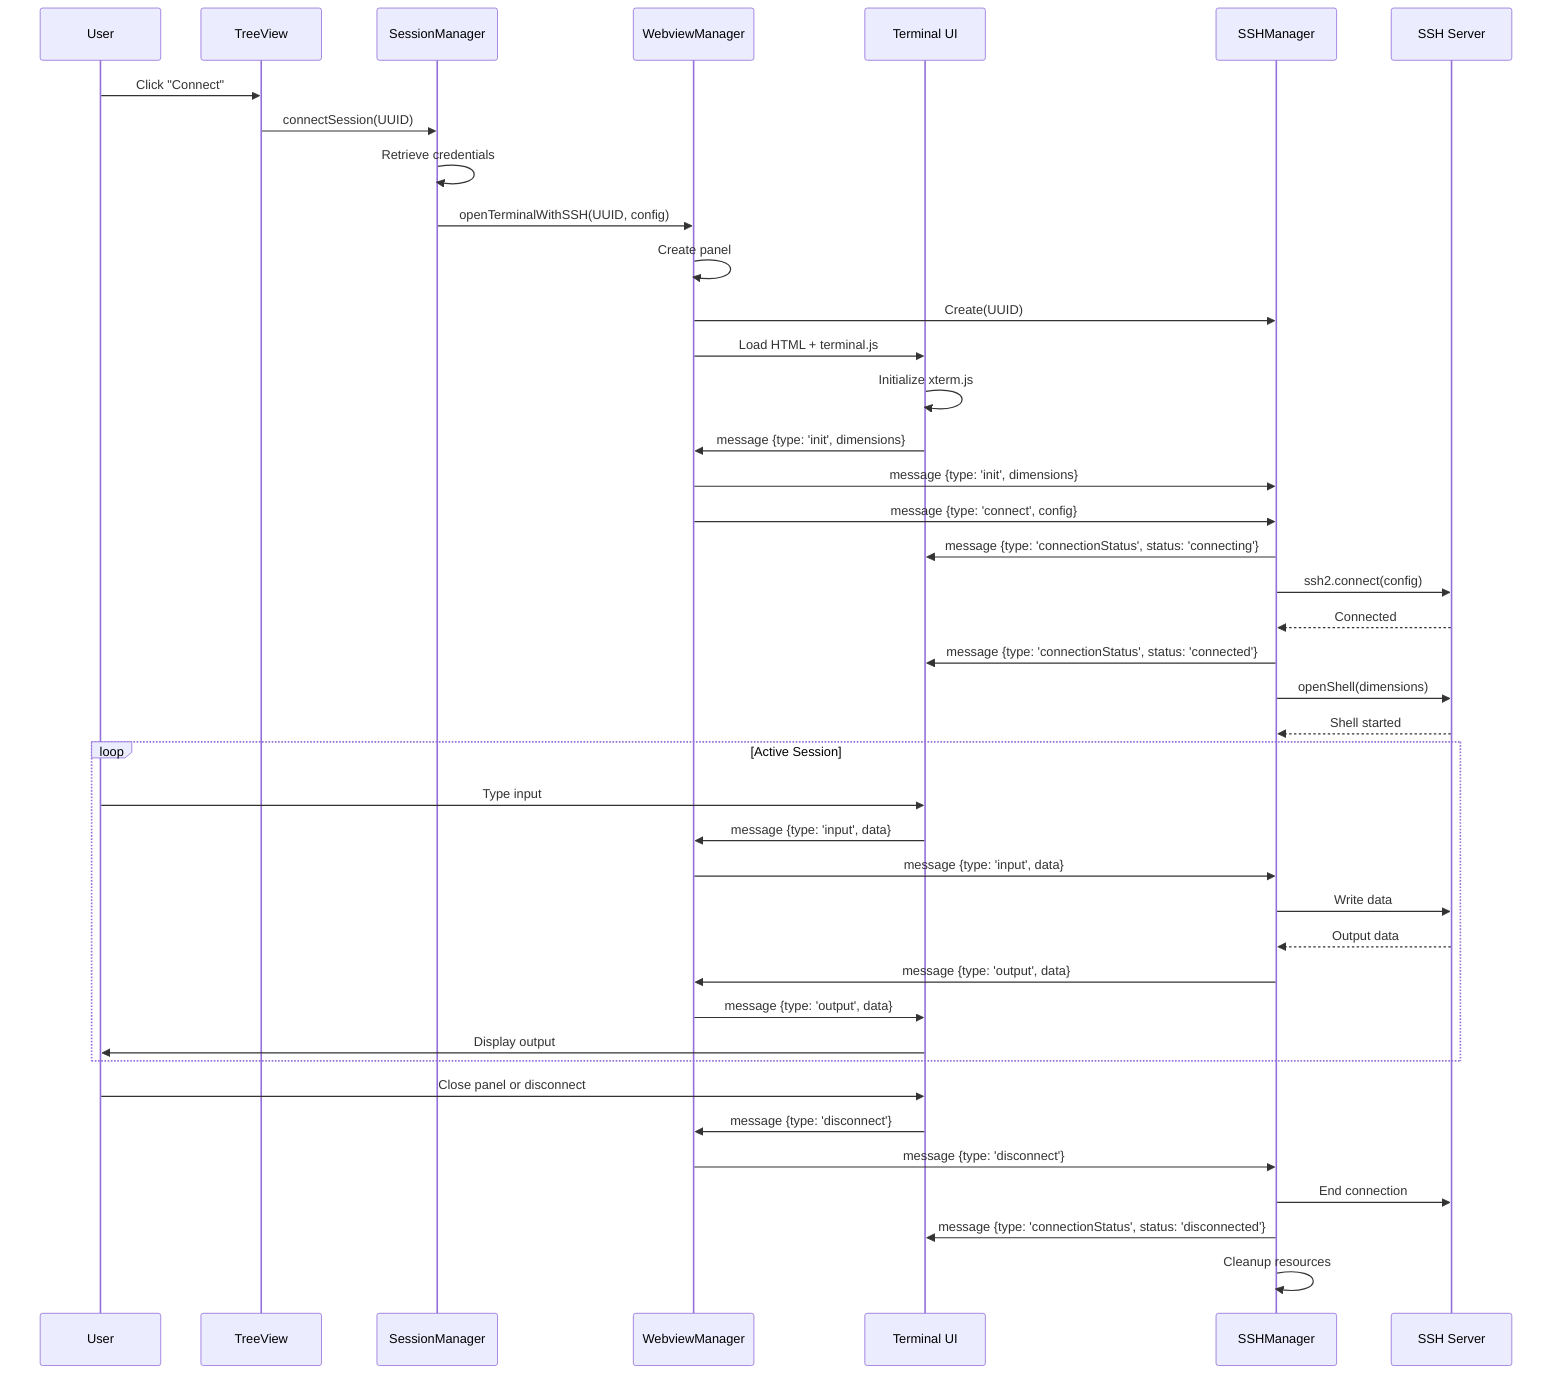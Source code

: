 sequenceDiagram
    participant User
    participant TreeView
    participant SM as SessionManager
    participant WM as WebviewManager
    participant TUI as Terminal UI
    participant SSHM as SSHManager
    participant SSH as SSH Server
    
    User->>TreeView: Click "Connect"
    TreeView->>SM: connectSession(UUID)
    SM->>SM: Retrieve credentials
    SM->>WM: openTerminalWithSSH(UUID, config)
    WM->>WM: Create panel
    WM->>SSHM: Create(UUID)
    WM->>TUI: Load HTML + terminal.js
    
    TUI->>TUI: Initialize xterm.js
    TUI->>WM: message {type: 'init', dimensions}
    WM->>SSHM: message {type: 'init', dimensions}
    WM->>SSHM: message {type: 'connect', config}
    
    SSHM->>TUI: message {type: 'connectionStatus', status: 'connecting'}
    SSHM->>SSH: ssh2.connect(config)
    SSH-->>SSHM: Connected
    SSHM->>TUI: message {type: 'connectionStatus', status: 'connected'}
    SSHM->>SSH: openShell(dimensions)
    SSH-->>SSHM: Shell started
    
    loop Active Session
        User->>TUI: Type input
        TUI->>WM: message {type: 'input', data}
        WM->>SSHM: message {type: 'input', data}
        SSHM->>SSH: Write data
        SSH-->>SSHM: Output data
        SSHM->>WM: message {type: 'output', data}
        WM->>TUI: message {type: 'output', data}
        TUI->>User: Display output
    end
    
    User->>TUI: Close panel or disconnect
    TUI->>WM: message {type: 'disconnect'}
    WM->>SSHM: message {type: 'disconnect'}
    SSHM->>SSH: End connection
    SSHM->>TUI: message {type: 'connectionStatus', status: 'disconnected'}
    SSHM->>SSHM: Cleanup resources